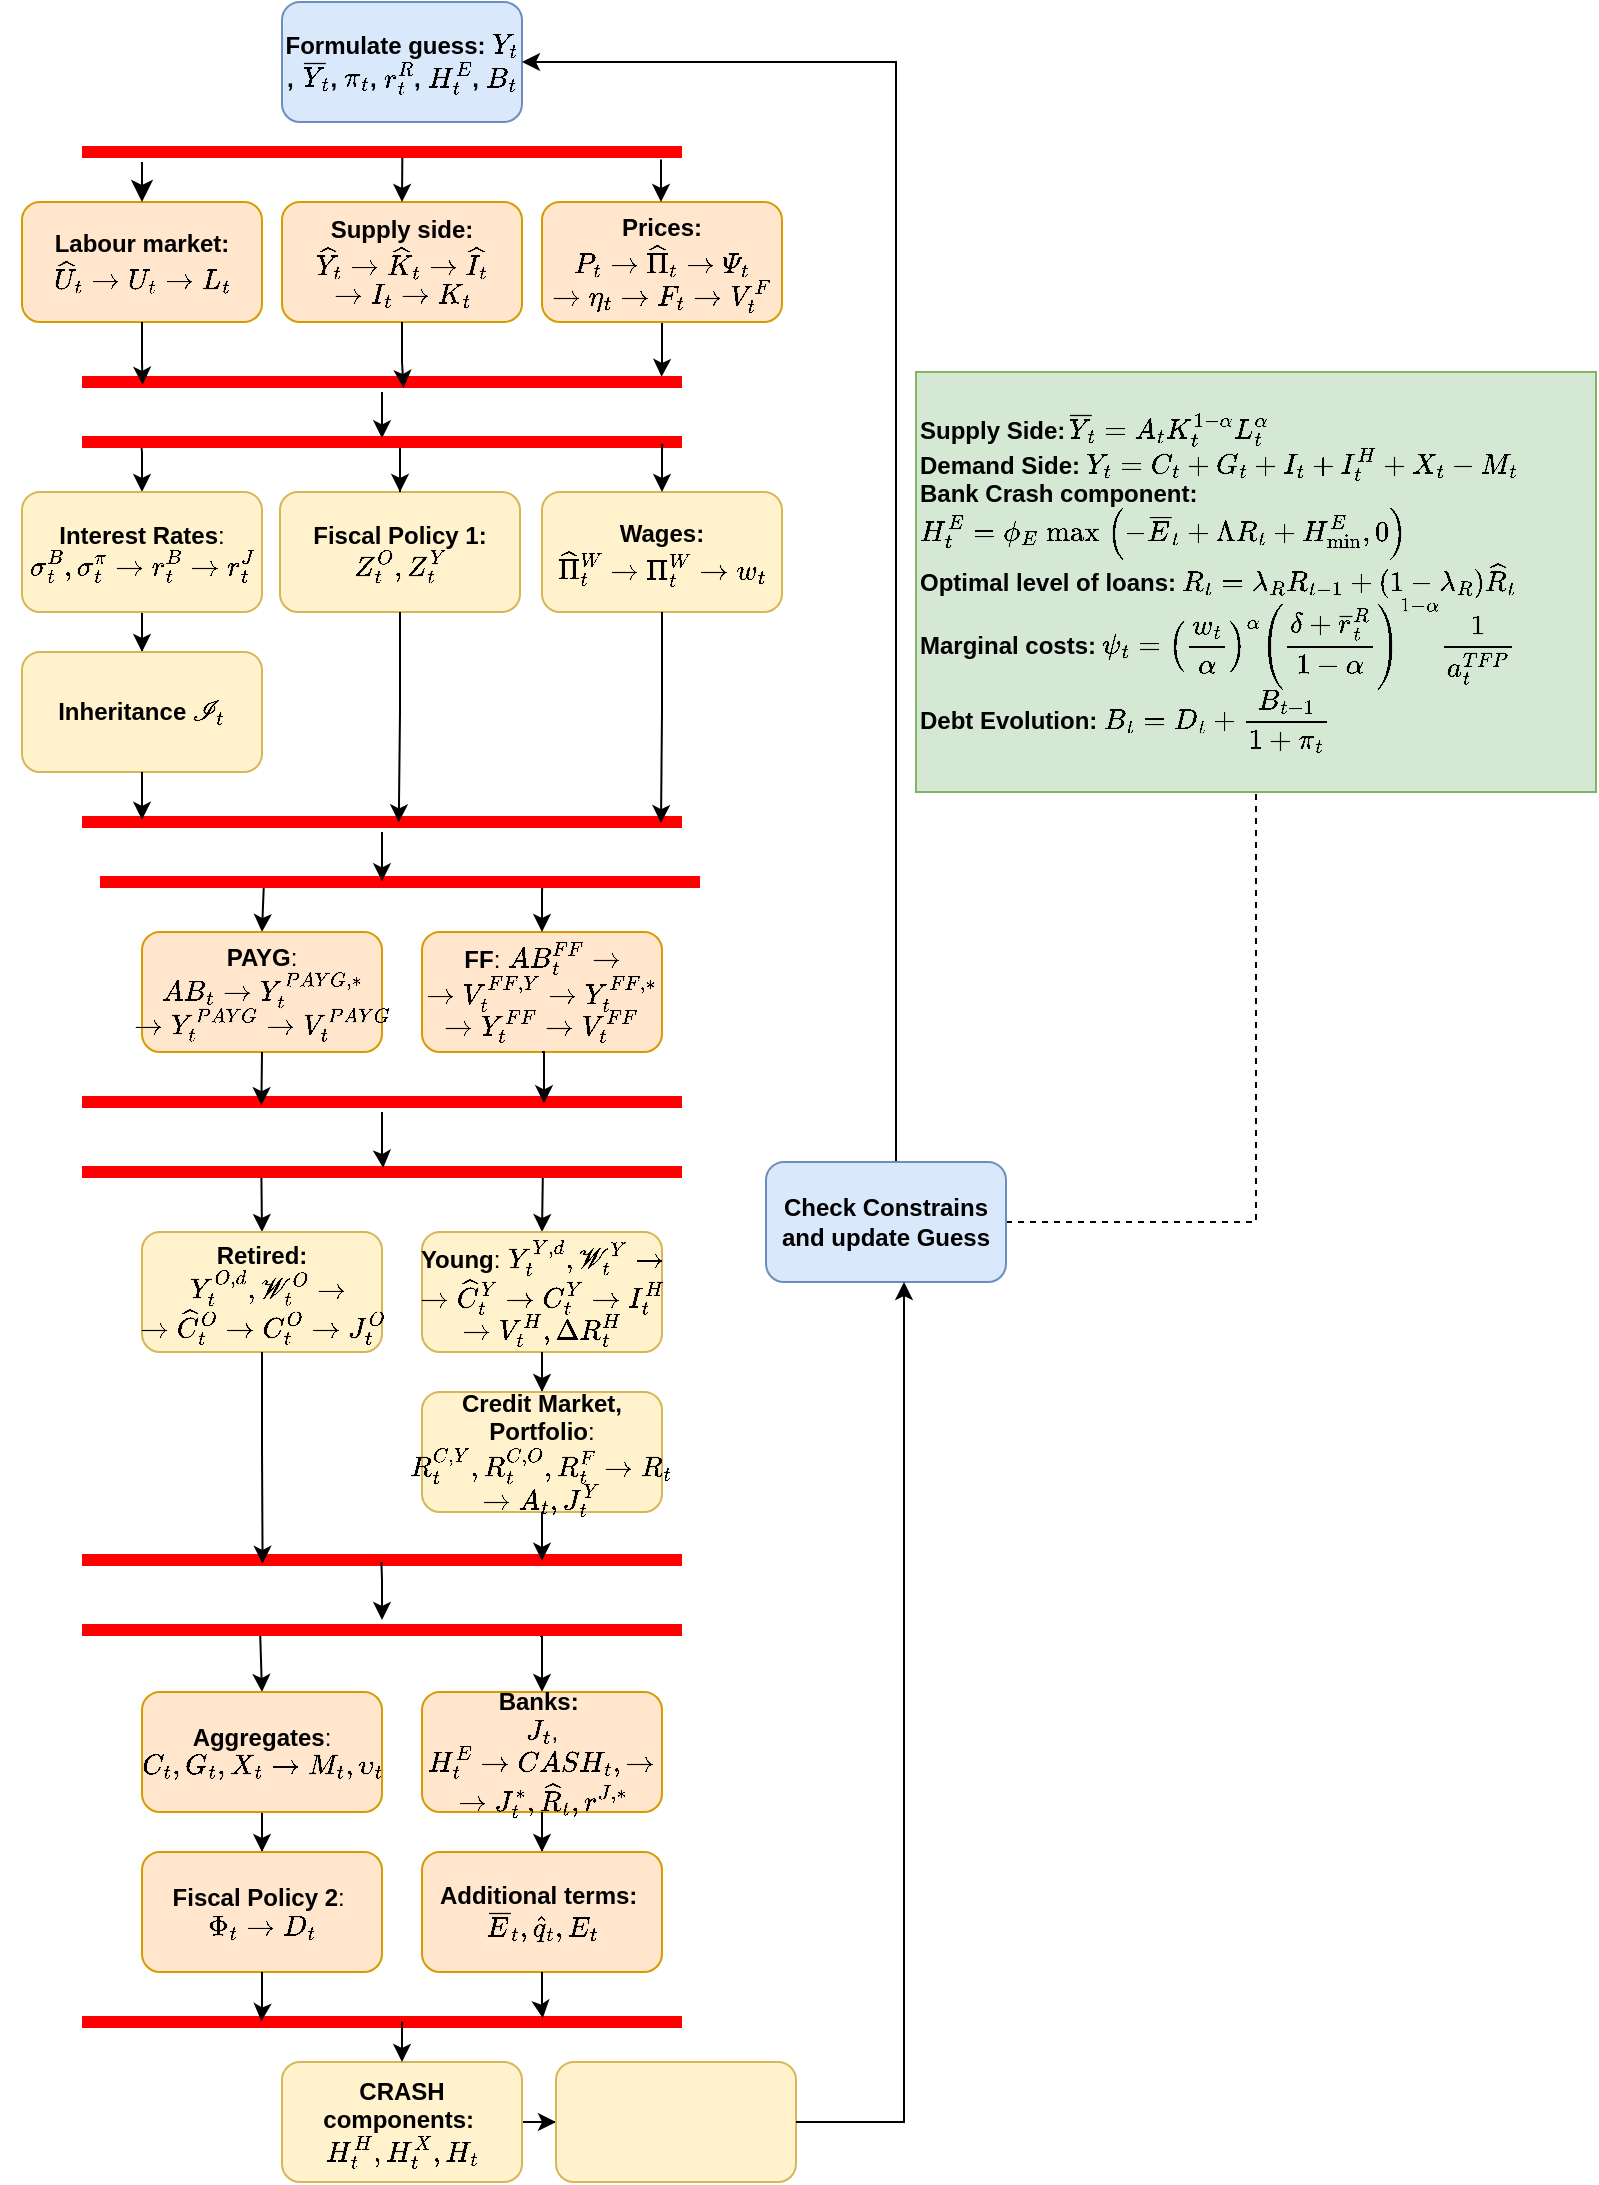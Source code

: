 <mxfile version="22.0.6" type="device">
  <diagram id="s7YUqAwLv2jjFuKSCgTS" name="Page-1">
    <mxGraphModel dx="1290" dy="530" grid="1" gridSize="10" guides="1" tooltips="1" connect="1" arrows="1" fold="1" page="1" pageScale="1" pageWidth="850" pageHeight="1100" math="1" shadow="0">
      <root>
        <mxCell id="0" />
        <mxCell id="1" parent="0" />
        <mxCell id="7dxSffOUapI8bhPMduBq-15" value="Formulate guess: `Y_t`, `\bar{Y}_t`, `\pi_t`, `r_t^R`, `H_t^E`, `B_t`" style="rounded=1;whiteSpace=wrap;html=1;fillColor=#dae8fc;strokeColor=#6c8ebf;fontStyle=1" parent="1" vertex="1">
          <mxGeometry x="183" y="5" width="120" height="60" as="geometry" />
        </mxCell>
        <mxCell id="7dxSffOUapI8bhPMduBq-19" value="Labour market: `\hat{U}_t-&amp;gt;U_t-&amp;gt;L_t`" style="rounded=1;whiteSpace=wrap;html=1;fillColor=#ffe6cc;strokeColor=#d79b00;fontStyle=1" parent="1" vertex="1">
          <mxGeometry x="53" y="105" width="120" height="60" as="geometry" />
        </mxCell>
        <mxCell id="7dxSffOUapI8bhPMduBq-20" value="Supply side: `\hat{Y}_t-&amp;gt;\hat{K}_t-&amp;gt;\hat{I}_t` `-&amp;gt;I_t-&amp;gt;K_t`" style="rounded=1;whiteSpace=wrap;html=1;fillColor=#ffe6cc;strokeColor=#d79b00;fontStyle=1" parent="1" vertex="1">
          <mxGeometry x="183" y="105" width="120" height="60" as="geometry" />
        </mxCell>
        <mxCell id="7dxSffOUapI8bhPMduBq-33" style="edgeStyle=orthogonalEdgeStyle;rounded=0;orthogonalLoop=1;jettySize=auto;html=1;entryX=0.966;entryY=0.243;entryDx=0;entryDy=0;entryPerimeter=0;" parent="1" source="7dxSffOUapI8bhPMduBq-21" target="7dxSffOUapI8bhPMduBq-36" edge="1">
          <mxGeometry relative="1" as="geometry">
            <mxPoint x="370" y="260" as="targetPoint" />
          </mxGeometry>
        </mxCell>
        <mxCell id="7dxSffOUapI8bhPMduBq-21" value="Prices: `P_t-&amp;gt;\hat{\Pi}_t-&amp;gt;\Psi_t` `-&amp;gt;\eta_t-&amp;gt;F_t-&amp;gt;V_t^F`" style="rounded=1;whiteSpace=wrap;html=1;fillColor=#ffe6cc;strokeColor=#d79b00;fontStyle=1" parent="1" vertex="1">
          <mxGeometry x="313" y="105" width="120" height="60" as="geometry" />
        </mxCell>
        <mxCell id="7dxSffOUapI8bhPMduBq-25" value="Wages: &lt;br&gt;`\hat{\Pi}_t^W` `-&amp;gt;\Pi_t^W-&amp;gt;w_t`" style="rounded=1;whiteSpace=wrap;html=1;fillColor=#fff2cc;strokeColor=#d6b656;fontStyle=1" parent="1" vertex="1">
          <mxGeometry x="313" y="250" width="120" height="60" as="geometry" />
        </mxCell>
        <mxCell id="7dxSffOUapI8bhPMduBq-31" style="edgeStyle=orthogonalEdgeStyle;rounded=0;orthogonalLoop=1;jettySize=auto;html=1;exitX=0.965;exitY=0.88;exitDx=0;exitDy=0;exitPerimeter=0;" parent="1" source="7dxSffOUapI8bhPMduBq-26" target="7dxSffOUapI8bhPMduBq-21" edge="1">
          <mxGeometry relative="1" as="geometry" />
        </mxCell>
        <mxCell id="7dxSffOUapI8bhPMduBq-32" style="edgeStyle=orthogonalEdgeStyle;rounded=0;orthogonalLoop=1;jettySize=auto;html=1;entryX=0.5;entryY=0;entryDx=0;entryDy=0;exitX=0.534;exitY=0.26;exitDx=0;exitDy=0;exitPerimeter=0;" parent="1" source="7dxSffOUapI8bhPMduBq-26" target="7dxSffOUapI8bhPMduBq-20" edge="1">
          <mxGeometry relative="1" as="geometry">
            <mxPoint x="241" y="94" as="sourcePoint" />
          </mxGeometry>
        </mxCell>
        <mxCell id="7dxSffOUapI8bhPMduBq-26" value="" style="shape=line;html=1;strokeWidth=6;strokeColor=#ff0000;" parent="1" vertex="1">
          <mxGeometry x="83" y="75" width="300" height="10" as="geometry" />
        </mxCell>
        <mxCell id="7dxSffOUapI8bhPMduBq-27" value="" style="edgeStyle=orthogonalEdgeStyle;html=1;verticalAlign=bottom;endArrow=classic;endSize=8;strokeColor=#000000;rounded=0;entryX=0.5;entryY=0;entryDx=0;entryDy=0;endFill=1;" parent="1" source="7dxSffOUapI8bhPMduBq-26" target="7dxSffOUapI8bhPMduBq-19" edge="1">
          <mxGeometry relative="1" as="geometry">
            <mxPoint x="193" y="165" as="targetPoint" />
            <Array as="points">
              <mxPoint x="113" y="105" />
              <mxPoint x="113" y="105" />
            </Array>
          </mxGeometry>
        </mxCell>
        <mxCell id="7dxSffOUapI8bhPMduBq-36" value="" style="shape=line;html=1;strokeWidth=6;strokeColor=#ff0000;" parent="1" vertex="1">
          <mxGeometry x="83" y="190" width="300" height="10" as="geometry" />
        </mxCell>
        <mxCell id="7dxSffOUapI8bhPMduBq-39" style="edgeStyle=orthogonalEdgeStyle;rounded=0;orthogonalLoop=1;jettySize=auto;html=1;entryX=0.536;entryY=0.8;entryDx=0;entryDy=0;entryPerimeter=0;" parent="1" source="7dxSffOUapI8bhPMduBq-20" target="7dxSffOUapI8bhPMduBq-36" edge="1">
          <mxGeometry relative="1" as="geometry" />
        </mxCell>
        <mxCell id="7dxSffOUapI8bhPMduBq-40" style="edgeStyle=orthogonalEdgeStyle;rounded=0;orthogonalLoop=1;jettySize=auto;html=1;entryX=0.101;entryY=0.64;entryDx=0;entryDy=0;entryPerimeter=0;" parent="1" source="7dxSffOUapI8bhPMduBq-19" target="7dxSffOUapI8bhPMduBq-36" edge="1">
          <mxGeometry relative="1" as="geometry" />
        </mxCell>
        <mxCell id="7dxSffOUapI8bhPMduBq-48" style="edgeStyle=orthogonalEdgeStyle;rounded=0;orthogonalLoop=1;jettySize=auto;html=1;entryX=0.5;entryY=0;entryDx=0;entryDy=0;" parent="1" source="7dxSffOUapI8bhPMduBq-42" target="7dxSffOUapI8bhPMduBq-44" edge="1">
          <mxGeometry relative="1" as="geometry" />
        </mxCell>
        <mxCell id="psU2joZIZZBoCHW19Mx0-7" style="edgeStyle=orthogonalEdgeStyle;rounded=0;orthogonalLoop=1;jettySize=auto;html=1;startArrow=classic;startFill=1;endArrow=none;endFill=0;entryX=0.099;entryY=0.743;entryDx=0;entryDy=0;entryPerimeter=0;" parent="1" source="7dxSffOUapI8bhPMduBq-42" target="psU2joZIZZBoCHW19Mx0-12" edge="1">
          <mxGeometry relative="1" as="geometry">
            <mxPoint x="113" y="270" as="targetPoint" />
          </mxGeometry>
        </mxCell>
        <mxCell id="7dxSffOUapI8bhPMduBq-42" value="&lt;b&gt;Interest Rates&lt;/b&gt;: `\sigma_t^B,\sigma_t^{\pi}-&amp;gt;r_t^B-&amp;gt;r_t^J`" style="rounded=1;whiteSpace=wrap;html=1;fillColor=#fff2cc;strokeColor=#d6b656;" parent="1" vertex="1">
          <mxGeometry x="53" y="250" width="120" height="60" as="geometry" />
        </mxCell>
        <mxCell id="7dxSffOUapI8bhPMduBq-44" value="&lt;b&gt;Inheritance &lt;/b&gt;`\cc{I}_t`" style="rounded=1;whiteSpace=wrap;html=1;fillColor=#fff2cc;strokeColor=#d6b656;" parent="1" vertex="1">
          <mxGeometry x="53" y="330" width="120" height="60" as="geometry" />
        </mxCell>
        <mxCell id="7dxSffOUapI8bhPMduBq-59" style="edgeStyle=orthogonalEdgeStyle;rounded=0;orthogonalLoop=1;jettySize=auto;html=1;entryX=0.5;entryY=0;entryDx=0;entryDy=0;exitX=0.273;exitY=0.686;exitDx=0;exitDy=0;exitPerimeter=0;" parent="1" source="psU2joZIZZBoCHW19Mx0-11" target="7dxSffOUapI8bhPMduBq-51" edge="1">
          <mxGeometry relative="1" as="geometry" />
        </mxCell>
        <mxCell id="7dxSffOUapI8bhPMduBq-49" value="" style="shape=line;html=1;strokeWidth=6;strokeColor=#ff0000;" parent="1" vertex="1">
          <mxGeometry x="83" y="410" width="300" height="10" as="geometry" />
        </mxCell>
        <mxCell id="7dxSffOUapI8bhPMduBq-51" value="&lt;b&gt;PAYG&lt;/b&gt;: `AB_t-&amp;gt;Y_t^{PAYG,**}` `-&amp;gt;Y_t^{PAYG}-&amp;gt;V_t^{PAYG}`" style="rounded=1;whiteSpace=wrap;html=1;fontSize=12;fillColor=#ffe6cc;strokeColor=#d79b00;" parent="1" vertex="1">
          <mxGeometry x="113" y="470" width="120" height="60" as="geometry" />
        </mxCell>
        <mxCell id="7dxSffOUapI8bhPMduBq-52" value="&lt;b&gt;FF&lt;/b&gt;: `AB_t^{FF}-&amp;gt;` `-&amp;gt;V_t^{FF,Y}-&amp;gt;Y_t^{FF,**}``-&amp;gt;Y_t^{FF}-&amp;gt;V_t^{FF}`" style="rounded=1;whiteSpace=wrap;html=1;fontSize=12;fillColor=#ffe6cc;strokeColor=#d79b00;" parent="1" vertex="1">
          <mxGeometry x="253" y="470" width="120" height="60" as="geometry" />
        </mxCell>
        <mxCell id="7dxSffOUapI8bhPMduBq-53" value="" style="shape=line;html=1;strokeWidth=6;strokeColor=#ff0000;" parent="1" vertex="1">
          <mxGeometry x="83" y="550" width="300" height="10" as="geometry" />
        </mxCell>
        <mxCell id="7dxSffOUapI8bhPMduBq-55" style="edgeStyle=orthogonalEdgeStyle;rounded=0;orthogonalLoop=1;jettySize=auto;html=1;entryX=0.299;entryY=0.66;entryDx=0;entryDy=0;entryPerimeter=0;exitX=0.5;exitY=1;exitDx=0;exitDy=0;" parent="1" source="7dxSffOUapI8bhPMduBq-51" target="7dxSffOUapI8bhPMduBq-53" edge="1">
          <mxGeometry relative="1" as="geometry">
            <mxPoint x="173" y="578" as="sourcePoint" />
          </mxGeometry>
        </mxCell>
        <mxCell id="7dxSffOUapI8bhPMduBq-56" style="edgeStyle=orthogonalEdgeStyle;rounded=0;orthogonalLoop=1;jettySize=auto;html=1;exitX=0.5;exitY=1;exitDx=0;exitDy=0;entryX=0.77;entryY=0.567;entryDx=0;entryDy=0;entryPerimeter=0;" parent="1" source="7dxSffOUapI8bhPMduBq-52" target="7dxSffOUapI8bhPMduBq-53" edge="1">
          <mxGeometry relative="1" as="geometry">
            <mxPoint x="313" y="578" as="sourcePoint" />
            <mxPoint x="313" y="565" as="targetPoint" />
          </mxGeometry>
        </mxCell>
        <mxCell id="7dxSffOUapI8bhPMduBq-60" style="edgeStyle=orthogonalEdgeStyle;rounded=0;orthogonalLoop=1;jettySize=auto;html=1;entryX=0.737;entryY=0.782;entryDx=0;entryDy=0;entryPerimeter=0;startArrow=classic;startFill=1;endArrow=none;endFill=0;" parent="1" source="7dxSffOUapI8bhPMduBq-52" target="psU2joZIZZBoCHW19Mx0-11" edge="1">
          <mxGeometry relative="1" as="geometry" />
        </mxCell>
        <mxCell id="7dxSffOUapI8bhPMduBq-61" value="&lt;b&gt;Fiscal Policy 1: `Z_t^O, Z_t^Y`&lt;/b&gt;" style="rounded=1;whiteSpace=wrap;html=1;fillColor=#fff2cc;strokeColor=#d6b656;" parent="1" vertex="1">
          <mxGeometry x="182" y="250" width="120" height="60" as="geometry" />
        </mxCell>
        <mxCell id="7dxSffOUapI8bhPMduBq-70" style="edgeStyle=orthogonalEdgeStyle;rounded=0;orthogonalLoop=1;jettySize=auto;html=1;entryX=0.5;entryY=0;entryDx=0;entryDy=0;exitX=0.299;exitY=0.689;exitDx=0;exitDy=0;exitPerimeter=0;" parent="1" source="7dxSffOUapI8bhPMduBq-64" target="7dxSffOUapI8bhPMduBq-67" edge="1">
          <mxGeometry relative="1" as="geometry" />
        </mxCell>
        <mxCell id="7dxSffOUapI8bhPMduBq-71" style="edgeStyle=orthogonalEdgeStyle;rounded=0;orthogonalLoop=1;jettySize=auto;html=1;entryX=0.5;entryY=0;entryDx=0;entryDy=0;exitX=0.768;exitY=0.774;exitDx=0;exitDy=0;exitPerimeter=0;" parent="1" source="7dxSffOUapI8bhPMduBq-64" target="7dxSffOUapI8bhPMduBq-68" edge="1">
          <mxGeometry relative="1" as="geometry" />
        </mxCell>
        <mxCell id="7dxSffOUapI8bhPMduBq-64" value="" style="shape=line;html=1;strokeWidth=6;strokeColor=#ff0000;" parent="1" vertex="1">
          <mxGeometry x="83" y="585" width="300" height="10" as="geometry" />
        </mxCell>
        <mxCell id="7dxSffOUapI8bhPMduBq-67" value="&lt;b&gt;Retired:&lt;br&gt;&amp;nbsp;&amp;nbsp;&lt;/b&gt;`Y_t^{O,d},\cc{W}_t^O-&amp;gt;` `-&amp;gt;\hat{C}_t^O-&amp;gt;C_t^O-&amp;gt;J_t^O`" style="rounded=1;whiteSpace=wrap;html=1;fontSize=12;fillColor=#fff2cc;strokeColor=#d6b656;" parent="1" vertex="1">
          <mxGeometry x="113" y="620" width="120" height="60" as="geometry" />
        </mxCell>
        <mxCell id="7dxSffOUapI8bhPMduBq-68" value="&lt;b&gt;Young&lt;/b&gt;: `Y_t^{Y,d},\cc{W}_t^Y-&amp;gt;` `-&amp;gt;\hat{C}_t^Y-&amp;gt;C_t^Y-&amp;gt;I_t^H` `-&amp;gt;V_t^H,\Delta R_t^H`" style="rounded=1;whiteSpace=wrap;html=1;fontSize=12;fillColor=#fff2cc;strokeColor=#d6b656;" parent="1" vertex="1">
          <mxGeometry x="253" y="620" width="120" height="60" as="geometry" />
        </mxCell>
        <mxCell id="7dxSffOUapI8bhPMduBq-72" value="" style="shape=line;html=1;strokeWidth=6;strokeColor=#ff0000;" parent="1" vertex="1">
          <mxGeometry x="83" y="779" width="300" height="10" as="geometry" />
        </mxCell>
        <mxCell id="7dxSffOUapI8bhPMduBq-74" style="edgeStyle=orthogonalEdgeStyle;rounded=0;orthogonalLoop=1;jettySize=auto;html=1;entryX=0.301;entryY=0.689;entryDx=0;entryDy=0;entryPerimeter=0;" parent="1" source="7dxSffOUapI8bhPMduBq-67" target="7dxSffOUapI8bhPMduBq-72" edge="1">
          <mxGeometry relative="1" as="geometry" />
        </mxCell>
        <mxCell id="7dxSffOUapI8bhPMduBq-75" style="edgeStyle=orthogonalEdgeStyle;rounded=0;orthogonalLoop=1;jettySize=auto;html=1;entryX=0.5;entryY=0;entryDx=0;entryDy=0;" parent="1" source="7dxSffOUapI8bhPMduBq-68" target="lNXBDe2plU8eYSZdUBsX-1" edge="1">
          <mxGeometry relative="1" as="geometry" />
        </mxCell>
        <mxCell id="7dxSffOUapI8bhPMduBq-89" style="edgeStyle=orthogonalEdgeStyle;rounded=0;orthogonalLoop=1;jettySize=auto;html=1;entryX=0.5;entryY=0;entryDx=0;entryDy=0;exitX=0.297;exitY=0.763;exitDx=0;exitDy=0;exitPerimeter=0;" parent="1" source="7dxSffOUapI8bhPMduBq-76" target="7dxSffOUapI8bhPMduBq-78" edge="1">
          <mxGeometry relative="1" as="geometry" />
        </mxCell>
        <mxCell id="7dxSffOUapI8bhPMduBq-90" style="edgeStyle=orthogonalEdgeStyle;rounded=0;orthogonalLoop=1;jettySize=auto;html=1;entryX=0.5;entryY=0;entryDx=0;entryDy=0;" parent="1" target="7dxSffOUapI8bhPMduBq-81" edge="1">
          <mxGeometry relative="1" as="geometry">
            <mxPoint x="312" y="822" as="sourcePoint" />
            <mxPoint x="313" y="850" as="targetPoint" />
          </mxGeometry>
        </mxCell>
        <mxCell id="7dxSffOUapI8bhPMduBq-76" value="" style="shape=line;html=1;strokeWidth=6;strokeColor=#ff0000;" parent="1" vertex="1">
          <mxGeometry x="83" y="814" width="300" height="10" as="geometry" />
        </mxCell>
        <mxCell id="7dxSffOUapI8bhPMduBq-77" style="edgeStyle=orthogonalEdgeStyle;rounded=0;orthogonalLoop=1;jettySize=auto;html=1;entryX=0.499;entryY=0.605;entryDx=0;entryDy=0;entryPerimeter=0;startArrow=classic;startFill=1;endArrow=none;endFill=0;" parent="1" source="7dxSffOUapI8bhPMduBq-76" target="7dxSffOUapI8bhPMduBq-72" edge="1">
          <mxGeometry relative="1" as="geometry" />
        </mxCell>
        <mxCell id="7dxSffOUapI8bhPMduBq-91" style="edgeStyle=orthogonalEdgeStyle;rounded=0;orthogonalLoop=1;jettySize=auto;html=1;entryX=0.5;entryY=0;entryDx=0;entryDy=0;" parent="1" source="7dxSffOUapI8bhPMduBq-78" target="7dxSffOUapI8bhPMduBq-80" edge="1">
          <mxGeometry relative="1" as="geometry" />
        </mxCell>
        <mxCell id="7dxSffOUapI8bhPMduBq-78" value="&lt;b&gt;Aggregates&lt;/b&gt;: &lt;b&gt;`C_t, G_t, X_t -&amp;gt; M_t, \upsilon_t`&lt;/b&gt;" style="rounded=1;whiteSpace=wrap;html=1;fontSize=12;fillColor=#ffe6cc;strokeColor=#d79b00;" parent="1" vertex="1">
          <mxGeometry x="113" y="850" width="120" height="60" as="geometry" />
        </mxCell>
        <mxCell id="7dxSffOUapI8bhPMduBq-80" value="&lt;b&gt;Fiscal Policy 2&lt;/b&gt;:&lt;b&gt;&amp;nbsp;`\Phi_t-&amp;gt;D_t`&lt;/b&gt;" style="rounded=1;whiteSpace=wrap;html=1;fontSize=12;fillColor=#ffe6cc;strokeColor=#d79b00;" parent="1" vertex="1">
          <mxGeometry x="113" y="930" width="120" height="60" as="geometry" />
        </mxCell>
        <mxCell id="7dxSffOUapI8bhPMduBq-81" value="&lt;b&gt;Banks:&lt;/b&gt;&amp;nbsp;&lt;br&gt;`J_t`, `H_t^E-&amp;gt;CASH_t,-&amp;gt;` `-&amp;gt;J_t^{**},\hat{R}_t,r^{J,**}`" style="rounded=1;whiteSpace=wrap;html=1;fontSize=12;fillColor=#ffe6cc;strokeColor=#d79b00;" parent="1" vertex="1">
          <mxGeometry x="253" y="850" width="120" height="60" as="geometry" />
        </mxCell>
        <mxCell id="7dxSffOUapI8bhPMduBq-82" value="" style="shape=line;html=1;strokeWidth=6;strokeColor=#ff0000;" parent="1" vertex="1">
          <mxGeometry x="83" y="1010" width="300" height="10" as="geometry" />
        </mxCell>
        <mxCell id="7dxSffOUapI8bhPMduBq-93" style="edgeStyle=orthogonalEdgeStyle;rounded=0;orthogonalLoop=1;jettySize=auto;html=1;entryX=0.299;entryY=0.468;entryDx=0;entryDy=0;entryPerimeter=0;" parent="1" source="7dxSffOUapI8bhPMduBq-80" target="7dxSffOUapI8bhPMduBq-82" edge="1">
          <mxGeometry relative="1" as="geometry" />
        </mxCell>
        <mxCell id="7dxSffOUapI8bhPMduBq-94" style="edgeStyle=orthogonalEdgeStyle;rounded=0;orthogonalLoop=1;jettySize=auto;html=1;entryX=0.5;entryY=0;entryDx=0;entryDy=0;" parent="1" source="7dxSffOUapI8bhPMduBq-81" target="MLq6qDdYJxUvrXIlotc3-2" edge="1">
          <mxGeometry relative="1" as="geometry" />
        </mxCell>
        <mxCell id="7dxSffOUapI8bhPMduBq-102" style="edgeStyle=orthogonalEdgeStyle;rounded=0;orthogonalLoop=1;jettySize=auto;html=1;entryX=0;entryY=0.5;entryDx=0;entryDy=0;" parent="1" source="7dxSffOUapI8bhPMduBq-95" target="7dxSffOUapI8bhPMduBq-101" edge="1">
          <mxGeometry relative="1" as="geometry" />
        </mxCell>
        <mxCell id="7dxSffOUapI8bhPMduBq-95" value="&lt;b style=&quot;border-color: var(--border-color);&quot;&gt;CRASH components:&amp;nbsp;&lt;/b&gt;&lt;br style=&quot;border-color: var(--border-color);&quot;&gt;`H_t^H, H_t^X, H_t`" style="rounded=1;whiteSpace=wrap;html=1;fillColor=#fff2cc;strokeColor=#d6b656;" parent="1" vertex="1">
          <mxGeometry x="183" y="1035" width="120" height="60" as="geometry" />
        </mxCell>
        <mxCell id="7dxSffOUapI8bhPMduBq-99" value="Supply Side:`\bar{Y}_t = A_t K_t^{1-\alpha}L_t^{\alpha}`&lt;br&gt;Demand Side: `Y_t = C_t+G_t+I_t+I_t^H+X_t-M_t`&lt;br&gt;Bank Crash component: `H_t^E = \phi_E max(-\bar{E}_{t}+\Lambda R_t+H_{min}^E,0)`&lt;br&gt;Optimal level of loans: `R_t = \lambda_R R_{t-1}+(1-\lambda_R) \hat{R}_t`&lt;br&gt;Marginal costs: `\psi_t = ((w_t)/(\alpha))^{\alpha}((\delta+\bar{r}_t^R)/(1-\alpha))^{1-\alpha}1/a_t^{TFP}`&lt;br&gt;Debt Evolution: `B_t = D_t+B_{t-1}/(1+\pi_t)`" style="text;html=1;strokeColor=#82b366;fillColor=#d5e8d4;align=left;verticalAlign=middle;whiteSpace=wrap;rounded=0;fontStyle=1" parent="1" vertex="1">
          <mxGeometry x="500" y="190" width="340" height="210" as="geometry" />
        </mxCell>
        <mxCell id="7dxSffOUapI8bhPMduBq-101" value="" style="rounded=1;whiteSpace=wrap;html=1;fillColor=#fff2cc;strokeColor=#d6b656;" parent="1" vertex="1">
          <mxGeometry x="320" y="1035" width="120" height="60" as="geometry" />
        </mxCell>
        <mxCell id="7dxSffOUapI8bhPMduBq-104" style="edgeStyle=orthogonalEdgeStyle;rounded=0;orthogonalLoop=1;jettySize=auto;html=1;entryX=0.534;entryY=0.608;entryDx=0;entryDy=0;entryPerimeter=0;startArrow=classic;startFill=1;endArrow=none;endFill=0;" parent="1" source="7dxSffOUapI8bhPMduBq-95" target="7dxSffOUapI8bhPMduBq-82" edge="1">
          <mxGeometry relative="1" as="geometry" />
        </mxCell>
        <mxCell id="7dxSffOUapI8bhPMduBq-109" style="edgeStyle=orthogonalEdgeStyle;rounded=0;orthogonalLoop=1;jettySize=auto;html=1;entryX=1;entryY=0.5;entryDx=0;entryDy=0;" parent="1" source="7dxSffOUapI8bhPMduBq-105" target="7dxSffOUapI8bhPMduBq-15" edge="1">
          <mxGeometry relative="1" as="geometry">
            <Array as="points">
              <mxPoint x="490" y="35" />
            </Array>
          </mxGeometry>
        </mxCell>
        <mxCell id="7dxSffOUapI8bhPMduBq-111" style="edgeStyle=orthogonalEdgeStyle;rounded=0;orthogonalLoop=1;jettySize=auto;html=1;dashed=1;endArrow=none;endFill=0;entryX=0.5;entryY=1;entryDx=0;entryDy=0;exitX=1;exitY=0.5;exitDx=0;exitDy=0;" parent="1" source="7dxSffOUapI8bhPMduBq-105" target="7dxSffOUapI8bhPMduBq-99" edge="1">
          <mxGeometry relative="1" as="geometry">
            <mxPoint x="660" y="550" as="targetPoint" />
            <mxPoint x="560" y="610" as="sourcePoint" />
          </mxGeometry>
        </mxCell>
        <mxCell id="7dxSffOUapI8bhPMduBq-105" value="&lt;b&gt;Check Constrains and update Guess&lt;/b&gt;" style="rounded=1;whiteSpace=wrap;html=1;fillColor=#dae8fc;strokeColor=#6c8ebf;" parent="1" vertex="1">
          <mxGeometry x="425" y="585" width="120" height="60" as="geometry" />
        </mxCell>
        <mxCell id="7dxSffOUapI8bhPMduBq-110" style="edgeStyle=orthogonalEdgeStyle;rounded=0;orthogonalLoop=1;jettySize=auto;html=1;entryX=0.575;entryY=1;entryDx=0;entryDy=0;entryPerimeter=0;exitX=1;exitY=0.5;exitDx=0;exitDy=0;" parent="1" source="7dxSffOUapI8bhPMduBq-101" target="7dxSffOUapI8bhPMduBq-105" edge="1">
          <mxGeometry relative="1" as="geometry" />
        </mxCell>
        <mxCell id="psU2joZIZZBoCHW19Mx0-5" style="edgeStyle=orthogonalEdgeStyle;rounded=0;orthogonalLoop=1;jettySize=auto;html=1;entryX=0.502;entryY=0.3;entryDx=0;entryDy=0;entryPerimeter=0;" parent="1" source="7dxSffOUapI8bhPMduBq-53" target="7dxSffOUapI8bhPMduBq-64" edge="1">
          <mxGeometry relative="1" as="geometry" />
        </mxCell>
        <mxCell id="psU2joZIZZBoCHW19Mx0-6" style="edgeStyle=orthogonalEdgeStyle;rounded=0;orthogonalLoop=1;jettySize=auto;html=1;entryX=0.1;entryY=0.39;entryDx=0;entryDy=0;entryPerimeter=0;" parent="1" source="7dxSffOUapI8bhPMduBq-44" target="7dxSffOUapI8bhPMduBq-49" edge="1">
          <mxGeometry relative="1" as="geometry" />
        </mxCell>
        <mxCell id="psU2joZIZZBoCHW19Mx0-8" style="edgeStyle=orthogonalEdgeStyle;rounded=0;orthogonalLoop=1;jettySize=auto;html=1;entryX=0.53;entryY=0.476;entryDx=0;entryDy=0;entryPerimeter=0;startArrow=classic;startFill=1;endArrow=none;endFill=0;" parent="1" source="7dxSffOUapI8bhPMduBq-61" target="psU2joZIZZBoCHW19Mx0-12" edge="1">
          <mxGeometry relative="1" as="geometry" />
        </mxCell>
        <mxCell id="psU2joZIZZBoCHW19Mx0-11" value="" style="shape=line;html=1;strokeWidth=6;strokeColor=#ff0000;" parent="1" vertex="1">
          <mxGeometry x="92" y="440" width="300" height="10" as="geometry" />
        </mxCell>
        <mxCell id="psU2joZIZZBoCHW19Mx0-12" value="" style="shape=line;html=1;strokeWidth=6;strokeColor=#ff0000;" parent="1" vertex="1">
          <mxGeometry x="83" y="220" width="300" height="10" as="geometry" />
        </mxCell>
        <mxCell id="psU2joZIZZBoCHW19Mx0-14" style="edgeStyle=orthogonalEdgeStyle;rounded=0;orthogonalLoop=1;jettySize=auto;html=1;entryX=0.967;entryY=0.59;entryDx=0;entryDy=0;entryPerimeter=0;startArrow=classic;startFill=1;endArrow=none;endFill=0;" parent="1" source="7dxSffOUapI8bhPMduBq-25" target="psU2joZIZZBoCHW19Mx0-12" edge="1">
          <mxGeometry relative="1" as="geometry" />
        </mxCell>
        <mxCell id="psU2joZIZZBoCHW19Mx0-15" style="edgeStyle=orthogonalEdgeStyle;rounded=0;orthogonalLoop=1;jettySize=auto;html=1;entryX=0.528;entryY=0.514;entryDx=0;entryDy=0;entryPerimeter=0;" parent="1" source="7dxSffOUapI8bhPMduBq-61" target="7dxSffOUapI8bhPMduBq-49" edge="1">
          <mxGeometry relative="1" as="geometry" />
        </mxCell>
        <mxCell id="psU2joZIZZBoCHW19Mx0-16" style="edgeStyle=orthogonalEdgeStyle;rounded=0;orthogonalLoop=1;jettySize=auto;html=1;entryX=0.965;entryY=0.552;entryDx=0;entryDy=0;entryPerimeter=0;" parent="1" source="7dxSffOUapI8bhPMduBq-25" target="7dxSffOUapI8bhPMduBq-49" edge="1">
          <mxGeometry relative="1" as="geometry" />
        </mxCell>
        <mxCell id="psU2joZIZZBoCHW19Mx0-17" style="edgeStyle=orthogonalEdgeStyle;rounded=0;orthogonalLoop=1;jettySize=auto;html=1;entryX=0.5;entryY=0.314;entryDx=0;entryDy=0;entryPerimeter=0;" parent="1" source="7dxSffOUapI8bhPMduBq-36" target="psU2joZIZZBoCHW19Mx0-12" edge="1">
          <mxGeometry relative="1" as="geometry" />
        </mxCell>
        <mxCell id="psU2joZIZZBoCHW19Mx0-18" style="edgeStyle=orthogonalEdgeStyle;rounded=0;orthogonalLoop=1;jettySize=auto;html=1;entryX=0.47;entryY=0.467;entryDx=0;entryDy=0;entryPerimeter=0;" parent="1" source="7dxSffOUapI8bhPMduBq-49" target="psU2joZIZZBoCHW19Mx0-11" edge="1">
          <mxGeometry relative="1" as="geometry" />
        </mxCell>
        <mxCell id="lNXBDe2plU8eYSZdUBsX-1" value="&lt;b&gt;Credit Market, Portfolio&lt;/b&gt;: `R_t^{C,Y}, R_{t}^{C,O}, R_t^F-&amp;gt; R_t`&lt;br&gt;`-&amp;gt;A_t,J_t^Y`" style="rounded=1;whiteSpace=wrap;html=1;fontSize=12;fillColor=#fff2cc;strokeColor=#d6b656;" parent="1" vertex="1">
          <mxGeometry x="253" y="700" width="120" height="60" as="geometry" />
        </mxCell>
        <mxCell id="lNXBDe2plU8eYSZdUBsX-2" style="edgeStyle=orthogonalEdgeStyle;rounded=0;orthogonalLoop=1;jettySize=auto;html=1;entryX=0.783;entryY=0.54;entryDx=0;entryDy=0;entryPerimeter=0;exitX=0.5;exitY=1;exitDx=0;exitDy=0;" parent="1" source="lNXBDe2plU8eYSZdUBsX-1" edge="1">
          <mxGeometry relative="1" as="geometry">
            <mxPoint x="308.113" y="760" as="sourcePoint" />
            <mxPoint x="313.0" y="784.4" as="targetPoint" />
            <Array as="points">
              <mxPoint x="313" y="770" />
              <mxPoint x="313" y="770" />
            </Array>
          </mxGeometry>
        </mxCell>
        <mxCell id="MLq6qDdYJxUvrXIlotc3-2" value="&lt;b style=&quot;border-color: var(--border-color);&quot;&gt;Additional terms:&amp;nbsp;&lt;/b&gt;&lt;br style=&quot;border-color: var(--border-color);&quot;&gt;`\bar{E}_{t},\hat{q}_t, E_t`" style="rounded=1;whiteSpace=wrap;html=1;fontSize=12;fillColor=#ffe6cc;strokeColor=#d79b00;" parent="1" vertex="1">
          <mxGeometry x="253" y="930" width="120" height="60" as="geometry" />
        </mxCell>
        <mxCell id="MLq6qDdYJxUvrXIlotc3-3" style="edgeStyle=orthogonalEdgeStyle;rounded=0;orthogonalLoop=1;jettySize=auto;html=1;entryX=0.768;entryY=0.313;entryDx=0;entryDy=0;entryPerimeter=0;" parent="1" source="MLq6qDdYJxUvrXIlotc3-2" target="7dxSffOUapI8bhPMduBq-82" edge="1">
          <mxGeometry relative="1" as="geometry">
            <Array as="points">
              <mxPoint x="313" y="1010" />
              <mxPoint x="313" y="1010" />
            </Array>
          </mxGeometry>
        </mxCell>
      </root>
    </mxGraphModel>
  </diagram>
</mxfile>
